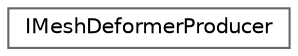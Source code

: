 digraph "Graphical Class Hierarchy"
{
 // INTERACTIVE_SVG=YES
 // LATEX_PDF_SIZE
  bgcolor="transparent";
  edge [fontname=Helvetica,fontsize=10,labelfontname=Helvetica,labelfontsize=10];
  node [fontname=Helvetica,fontsize=10,shape=box,height=0.2,width=0.4];
  rankdir="LR";
  Node0 [id="Node000000",label="IMeshDeformerProducer",height=0.2,width=0.4,color="grey40", fillcolor="white", style="filled",URL="$d2/d0f/classIMeshDeformerProducer.html",tooltip="Interface for all the UObject able to add directly mesh deformer instances to the manager."];
}
